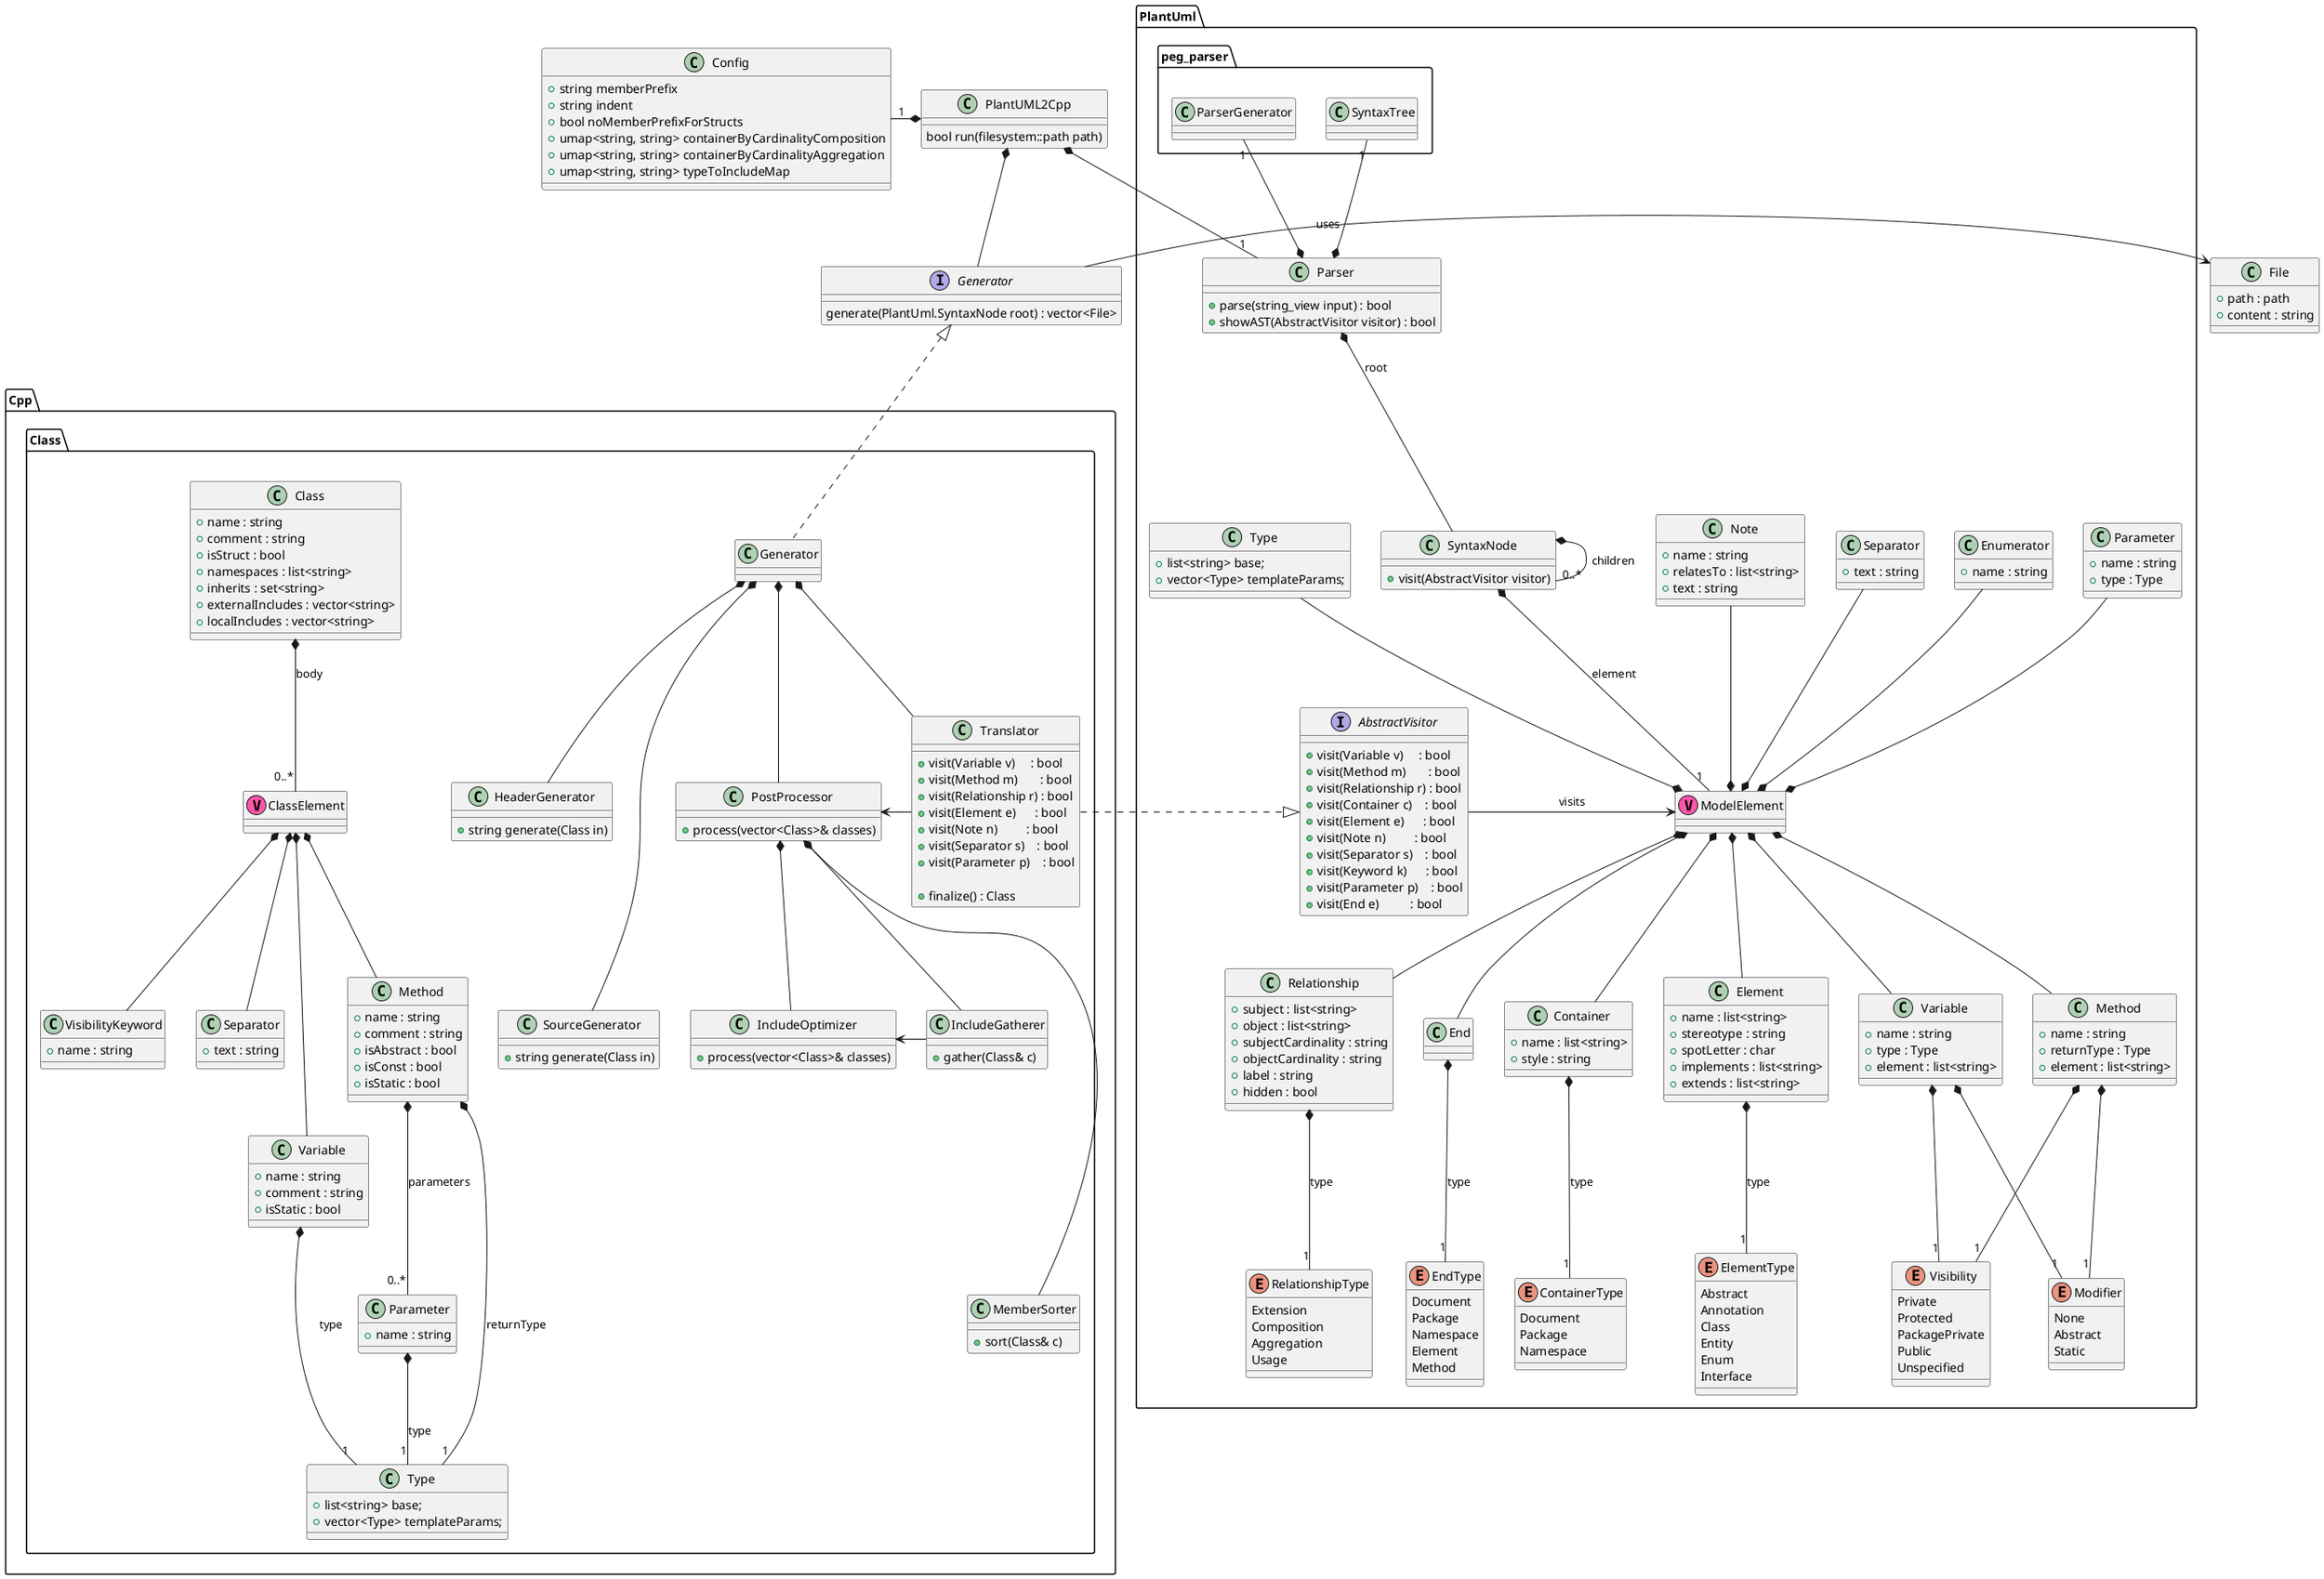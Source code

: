 @startuml PlantUML2Cpp

' set namespaceSeparator ::


class PlantUML2Cpp {
    bool run(filesystem::path path)
}

class Config {
    +string memberPrefix
    +string indent
    +bool noMemberPrefixForStructs
    +umap<string, string> containerByCardinalityComposition
    +umap<string, string> containerByCardinalityAggregation
    +umap<string, string> typeToIncludeMap
}

PlantUML2Cpp *-- "1" PlantUml.Parser
PlantUML2Cpp *-- Generator
PlantUML2Cpp *-left- "1" Config

class File {
    +path : path
    +content : string
}

interface Generator {
    generate(PlantUml.SyntaxNode root) : vector<File>
}
Generator -> File : uses

namespace PlantUml {

    interface AbstractVisitor {
        +visit(Variable v)     : bool
        +visit(Method m)       : bool
        +visit(Relationship r) : bool
        +visit(Container c)    : bool
        +visit(Element e)      : bool
        +visit(Note n)         : bool
        +visit(Separator s)    : bool
        +visit(Keyword k)      : bool
        +visit(Parameter p)    : bool
        +visit(End e)          : bool
    }

    class Parser {
        +parse(string_view input) : bool
        +showAST(AbstractVisitor visitor) : bool
    }

    class ModelElement << (V,#FF55AA) >>

    class Container {
        +name : list<string>
        +style : string
    }
    enum ContainerType {
        Document
        Package
        Namespace
    }

    class Element {
        +name : list<string>
        +stereotype : string
        +spotLetter : char
        +implements : list<string>
        +extends : list<string>
    }
    enum ElementType {
        Abstract
        Annotation
        Class
        Entity
        Enum
        Interface
    }

    class Variable {
        +name : string
        +type : Type
        +element : list<string>
    }
    class Method {
        +name : string
        +returnType : Type
        +element : list<string>
    }
    class Parameter {
        +name : string
        +type : Type
    }
    class Separator {
        +text : string
    }
    class Enumerator {
        +name : string
    }
    class Type
    {
        +list<string> base;
        +vector<Type> templateParams;
    }
    class Relationship {
        +subject : list<string> 
        +object : list<string> 
        +subjectCardinality : string 
        +objectCardinality : string 
        +label : string
        +hidden : bool
    }
    enum RelationshipType {
        Extension
        Composition
        Aggregation
        Usage
    }
    class Note {
        +name : string
        +relatesTo : list<string>
        +text : string
    }
    enum Visibility {
        Private
        Protected
        PackagePrivate
        Public
        Unspecified
    }
    enum Modifier {
        None
        Abstract 
        Static
    }
    class End
    enum EndType
    {
        Document
        Package
        Namespace
        Element
        Method
    }

    class SyntaxNode {
        +visit(AbstractVisitor visitor)
    }

    Parser *-- SyntaxNode : root

    SyntaxNode *-- "0..*" SyntaxNode : children
    SyntaxNode *-- "1" ModelElement : element

    ModelElement *-up- Note
    ModelElement *-up- Separator
    ModelElement *-up- Enumerator
    ModelElement *-up- Parameter
    ModelElement *-up- Type
    ModelElement *-- Container
    ModelElement *-- Element
    ModelElement *-- Relationship
    ModelElement *-- Variable
    ModelElement *-- Method
    ModelElement *-- End

    Element *-- "1" ElementType : type
    Container *-- "1" ContainerType  : type
    Variable *-- "1" Visibility
    Variable *-- "1" Modifier
    Method *-- "1" Visibility
    Method *-- "1" Modifier
    End *-- "1" EndType : type
    Relationship *-- "1" RelationshipType : type

    AbstractVisitor -right-> ModelElement : visits

    Parser *-up- "1" peg_parser.SyntaxTree
    Parser *-up- "1" peg_parser.ParserGenerator
}

' TODO: go for Translator -> PostProcessor -> CodeGenerator

namespace Cpp {

    namespace Class {
        ' *************** ALGORITHMS ***************
        class PostProcessor {
            +process(vector<Class>& classes)
        }

        class IncludeGatherer {
            +gather(Class& c)
        }
        class IncludeOptimizer {
            +process(vector<Class>& classes)
        }
        class MemberSorter {
            +sort(Class& c)
        }

        PostProcessor *-- IncludeGatherer
        PostProcessor *-- IncludeOptimizer
        PostProcessor *--- MemberSorter
        IncludeOptimizer <- IncludeGatherer


        class HeaderGenerator {
            +string generate(Class in)
        }

        class SourceGenerator {
            +string generate(Class in)
        }

        Translator -left-> PostProcessor

        class Generator implements .Generator {
        }
        Generator *-- Translator
        Generator *-- PostProcessor
        Generator *-- HeaderGenerator
        Generator *--- SourceGenerator
        
        class Translator {
            +visit(Variable v)     : bool
            +visit(Method m)       : bool
            +visit(Relationship r) : bool
            +visit(Element e)      : bool
            +visit(Note n)         : bool
            +visit(Separator s)    : bool
            +visit(Parameter p)    : bool

            +finalize() : Class
        }
        Translator .|> PlantUml.AbstractVisitor

        ' *************** DATA ***************
        class Class {
            +name : string
            +comment : string
            +isStruct : bool
            +namespaces : list<string>
            +inherits : set<string>
            +externalIncludes : vector<string>
            +localIncludes : vector<string>
        }
        class ClassElement << (V,#FF55AA) >>
        class VisibilityKeyword {
            +name : string
        }
        class Separator {
            +text : string
        }
        class Variable {
            +name : string
            +comment : string
            +isStatic : bool
        }
        class Method {
            +name : string
            +comment : string
            +isAbstract : bool
            +isConst : bool
            +isStatic : bool
        }
        class Parameter {
            +name : string
        }
        class Type
        {
            +list<string> base;
            +vector<Type> templateParams;
        }

        Method *-- "1" Type : returnType
        Parameter *-- "1" Type : type
        Variable *-- "1" Type : type


        Class *-- "0..*" ClassElement : body
        ClassElement *-- Method
        ClassElement *-- Variable
        ClassElement *-- VisibilityKeyword
        ClassElement *-- Separator
        Method *-- "0..*" Parameter : parameters


        ' class Enum {
        '     +name  : string
        '     +namespaces : list<string>
        '     +comment : string
        ' }
        ' class Keyword {
        '     +name : string
        ' }

        ' Enum *-- Keyword


        ' class Variant {
        '     +name  : string
        '     +namespaces : list<string>
        '     +comment : string
        ' }

        ' Variant *-- "1..*" Type : containedTypes
    }

}

@enduml